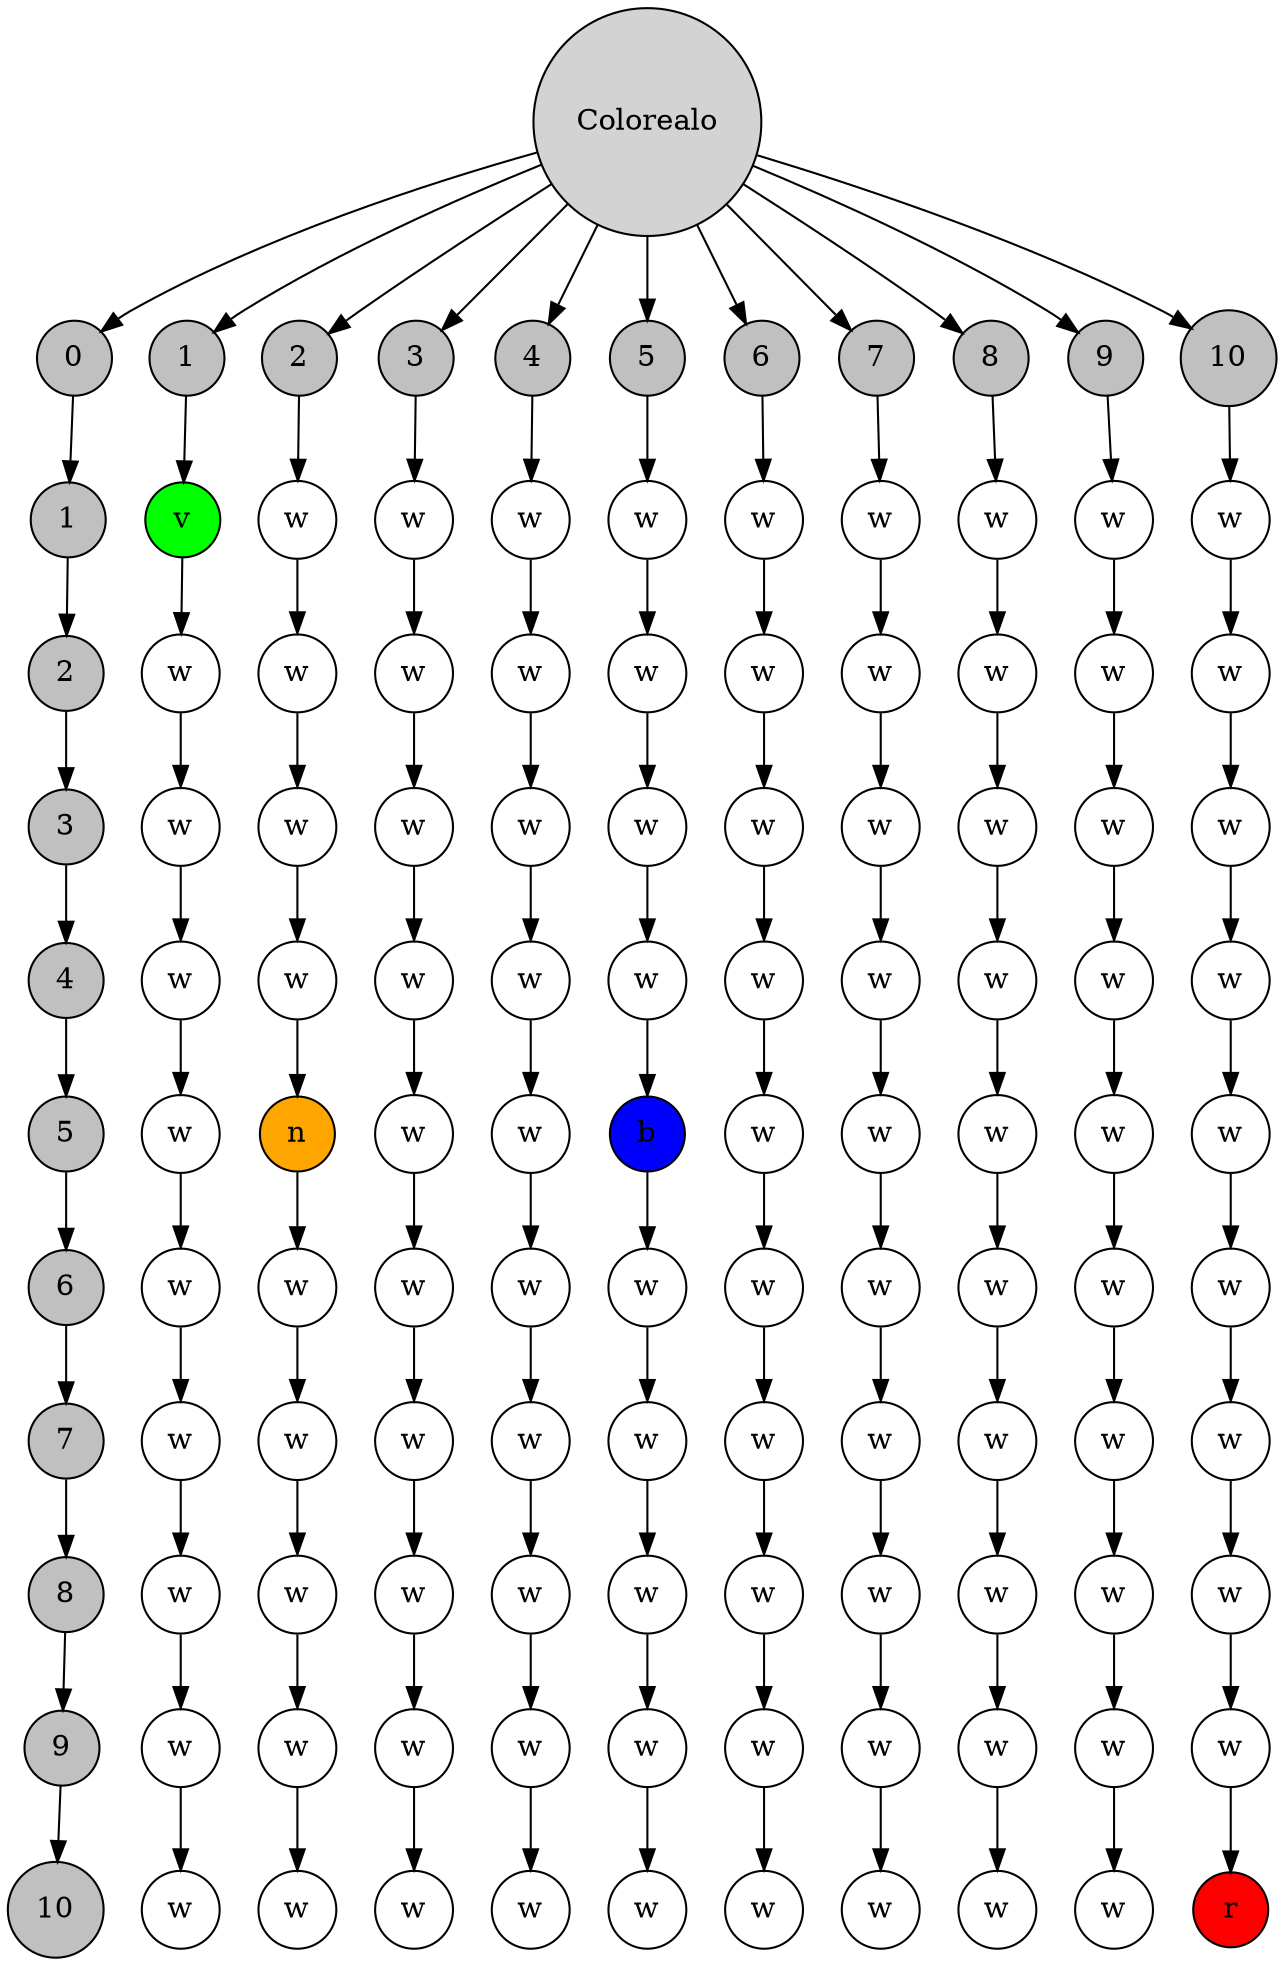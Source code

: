 digraph G {
  	rankdir=TB
  	node[shape=circle style=filled]
  	Node0[label = "Colorealo"]
  	Node00[label="0",fillcolor=grey]
	Node01[label="1",fillcolor=grey]
	Node02[label="2",fillcolor=grey]
	Node03[label="3",fillcolor=grey]
	Node04[label="4",fillcolor=grey]
	Node05[label="5",fillcolor=grey]
	Node06[label="6",fillcolor=grey]
	Node07[label="7",fillcolor=grey]
	Node08[label="8",fillcolor=grey]
	Node09[label="9",fillcolor=grey]
	Node010[label="10",fillcolor=grey]
	Node10[label="1",fillcolor=grey]
	Node11[label="v",fillcolor=green]
	Node12[label="w",fillcolor=white]
	Node13[label="w",fillcolor=white]
	Node14[label="w",fillcolor=white]
	Node15[label="w",fillcolor=white]
	Node16[label="w",fillcolor=white]
	Node17[label="w",fillcolor=white]
	Node18[label="w",fillcolor=white]
	Node19[label="w",fillcolor=white]
	Node110[label="w",fillcolor=white]
	Node20[label="2",fillcolor=grey]
	Node21[label="w",fillcolor=white]
	Node22[label="w",fillcolor=white]
	Node23[label="w",fillcolor=white]
	Node24[label="w",fillcolor=white]
	Node25[label="n",fillcolor=orange]
	Node26[label="w",fillcolor=white]
	Node27[label="w",fillcolor=white]
	Node28[label="w",fillcolor=white]
	Node29[label="w",fillcolor=white]
	Node210[label="w",fillcolor=white]
	Node30[label="3",fillcolor=grey]
	Node31[label="w",fillcolor=white]
	Node32[label="w",fillcolor=white]
	Node33[label="w",fillcolor=white]
	Node34[label="w",fillcolor=white]
	Node35[label="w",fillcolor=white]
	Node36[label="w",fillcolor=white]
	Node37[label="w",fillcolor=white]
	Node38[label="w",fillcolor=white]
	Node39[label="w",fillcolor=white]
	Node310[label="w",fillcolor=white]
	Node40[label="4",fillcolor=grey]
	Node41[label="w",fillcolor=white]
	Node42[label="w",fillcolor=white]
	Node43[label="w",fillcolor=white]
	Node44[label="w",fillcolor=white]
	Node45[label="w",fillcolor=white]
	Node46[label="w",fillcolor=white]
	Node47[label="w",fillcolor=white]
	Node48[label="w",fillcolor=white]
	Node49[label="w",fillcolor=white]
	Node410[label="w",fillcolor=white]
	Node50[label="5",fillcolor=grey]
	Node51[label="w",fillcolor=white]
	Node52[label="w",fillcolor=white]
	Node53[label="w",fillcolor=white]
	Node54[label="w",fillcolor=white]
	Node55[label="b",fillcolor=blue]
	Node56[label="w",fillcolor=white]
	Node57[label="w",fillcolor=white]
	Node58[label="w",fillcolor=white]
	Node59[label="w",fillcolor=white]
	Node510[label="w",fillcolor=white]
	Node60[label="6",fillcolor=grey]
	Node61[label="w",fillcolor=white]
	Node62[label="w",fillcolor=white]
	Node63[label="w",fillcolor=white]
	Node64[label="w",fillcolor=white]
	Node65[label="w",fillcolor=white]
	Node66[label="w",fillcolor=white]
	Node67[label="w",fillcolor=white]
	Node68[label="w",fillcolor=white]
	Node69[label="w",fillcolor=white]
	Node610[label="w",fillcolor=white]
	Node70[label="7",fillcolor=grey]
	Node71[label="w",fillcolor=white]
	Node72[label="w",fillcolor=white]
	Node73[label="w",fillcolor=white]
	Node74[label="w",fillcolor=white]
	Node75[label="w",fillcolor=white]
	Node76[label="w",fillcolor=white]
	Node77[label="w",fillcolor=white]
	Node78[label="w",fillcolor=white]
	Node79[label="w",fillcolor=white]
	Node710[label="w",fillcolor=white]
	Node80[label="8",fillcolor=grey]
	Node81[label="w",fillcolor=white]
	Node82[label="w",fillcolor=white]
	Node83[label="w",fillcolor=white]
	Node84[label="w",fillcolor=white]
	Node85[label="w",fillcolor=white]
	Node86[label="w",fillcolor=white]
	Node87[label="w",fillcolor=white]
	Node88[label="w",fillcolor=white]
	Node89[label="w",fillcolor=white]
	Node810[label="w",fillcolor=white]
	Node90[label="9",fillcolor=grey]
	Node91[label="w",fillcolor=white]
	Node92[label="w",fillcolor=white]
	Node93[label="w",fillcolor=white]
	Node94[label="w",fillcolor=white]
	Node95[label="w",fillcolor=white]
	Node96[label="w",fillcolor=white]
	Node97[label="w",fillcolor=white]
	Node98[label="w",fillcolor=white]
	Node99[label="w",fillcolor=white]
	Node910[label="w",fillcolor=white]
	Node100[label="10",fillcolor=grey]
	Node101[label="w",fillcolor=white]
	Node102[label="w",fillcolor=white]
	Node103[label="w",fillcolor=white]
	Node104[label="w",fillcolor=white]
	Node105[label="w",fillcolor=white]
	Node106[label="w",fillcolor=white]
	Node107[label="w",fillcolor=white]
	Node108[label="w",fillcolor=white]
	Node109[label="w",fillcolor=white]
	Node1010[label="r",fillcolor=red]
	Node0 -> Node00 ->Node01 -> Node02 -> Node03 -> Node04 -> Node05 -> Node06 -> Node07 -> Node08 -> Node09 -> Node010
	Node0 -> Node10 -> Node11 -> Node12 -> Node13 -> Node14 -> Node15 -> Node16 -> Node17 -> Node18 -> Node19 -> Node110
	Node0 -> Node20 -> Node21 -> Node22 -> Node23 -> Node24 -> Node25 -> Node26 -> Node27 -> Node28 -> Node29 -> Node210
	Node0 -> Node30 -> Node31 -> Node32 -> Node33 -> Node34 -> Node35 -> Node36 -> Node37 -> Node38 -> Node39 -> Node310
	Node0 -> Node40 -> Node41 -> Node42 -> Node43 -> Node44 -> Node45 -> Node46 -> Node47 -> Node48 -> Node49 -> Node410
	Node0 -> Node50 -> Node51 -> Node52 -> Node53 -> Node54 -> Node55 -> Node56 -> Node57 -> Node58 -> Node59 -> Node510
	Node0 -> Node60 -> Node61 -> Node62 -> Node63 -> Node64 -> Node65 -> Node66 -> Node67 -> Node68 -> Node69 -> Node610
	Node0 -> Node70 -> Node71 -> Node72 -> Node73 -> Node74 -> Node75 -> Node76 -> Node77 -> Node78 -> Node79 -> Node710
	Node0 -> Node80 -> Node81 -> Node82 -> Node83 -> Node84 -> Node85 -> Node86 -> Node87 -> Node88 -> Node89 -> Node810
	Node0 -> Node90 -> Node91 -> Node92 -> Node93 -> Node94 -> Node95 -> Node96 -> Node97 -> Node98 -> Node99 -> Node910
	Node0 -> Node100 -> Node101 -> Node102 -> Node103 -> Node104 -> Node105 -> Node106 -> Node107 -> Node108 -> Node109 -> Node1010

}